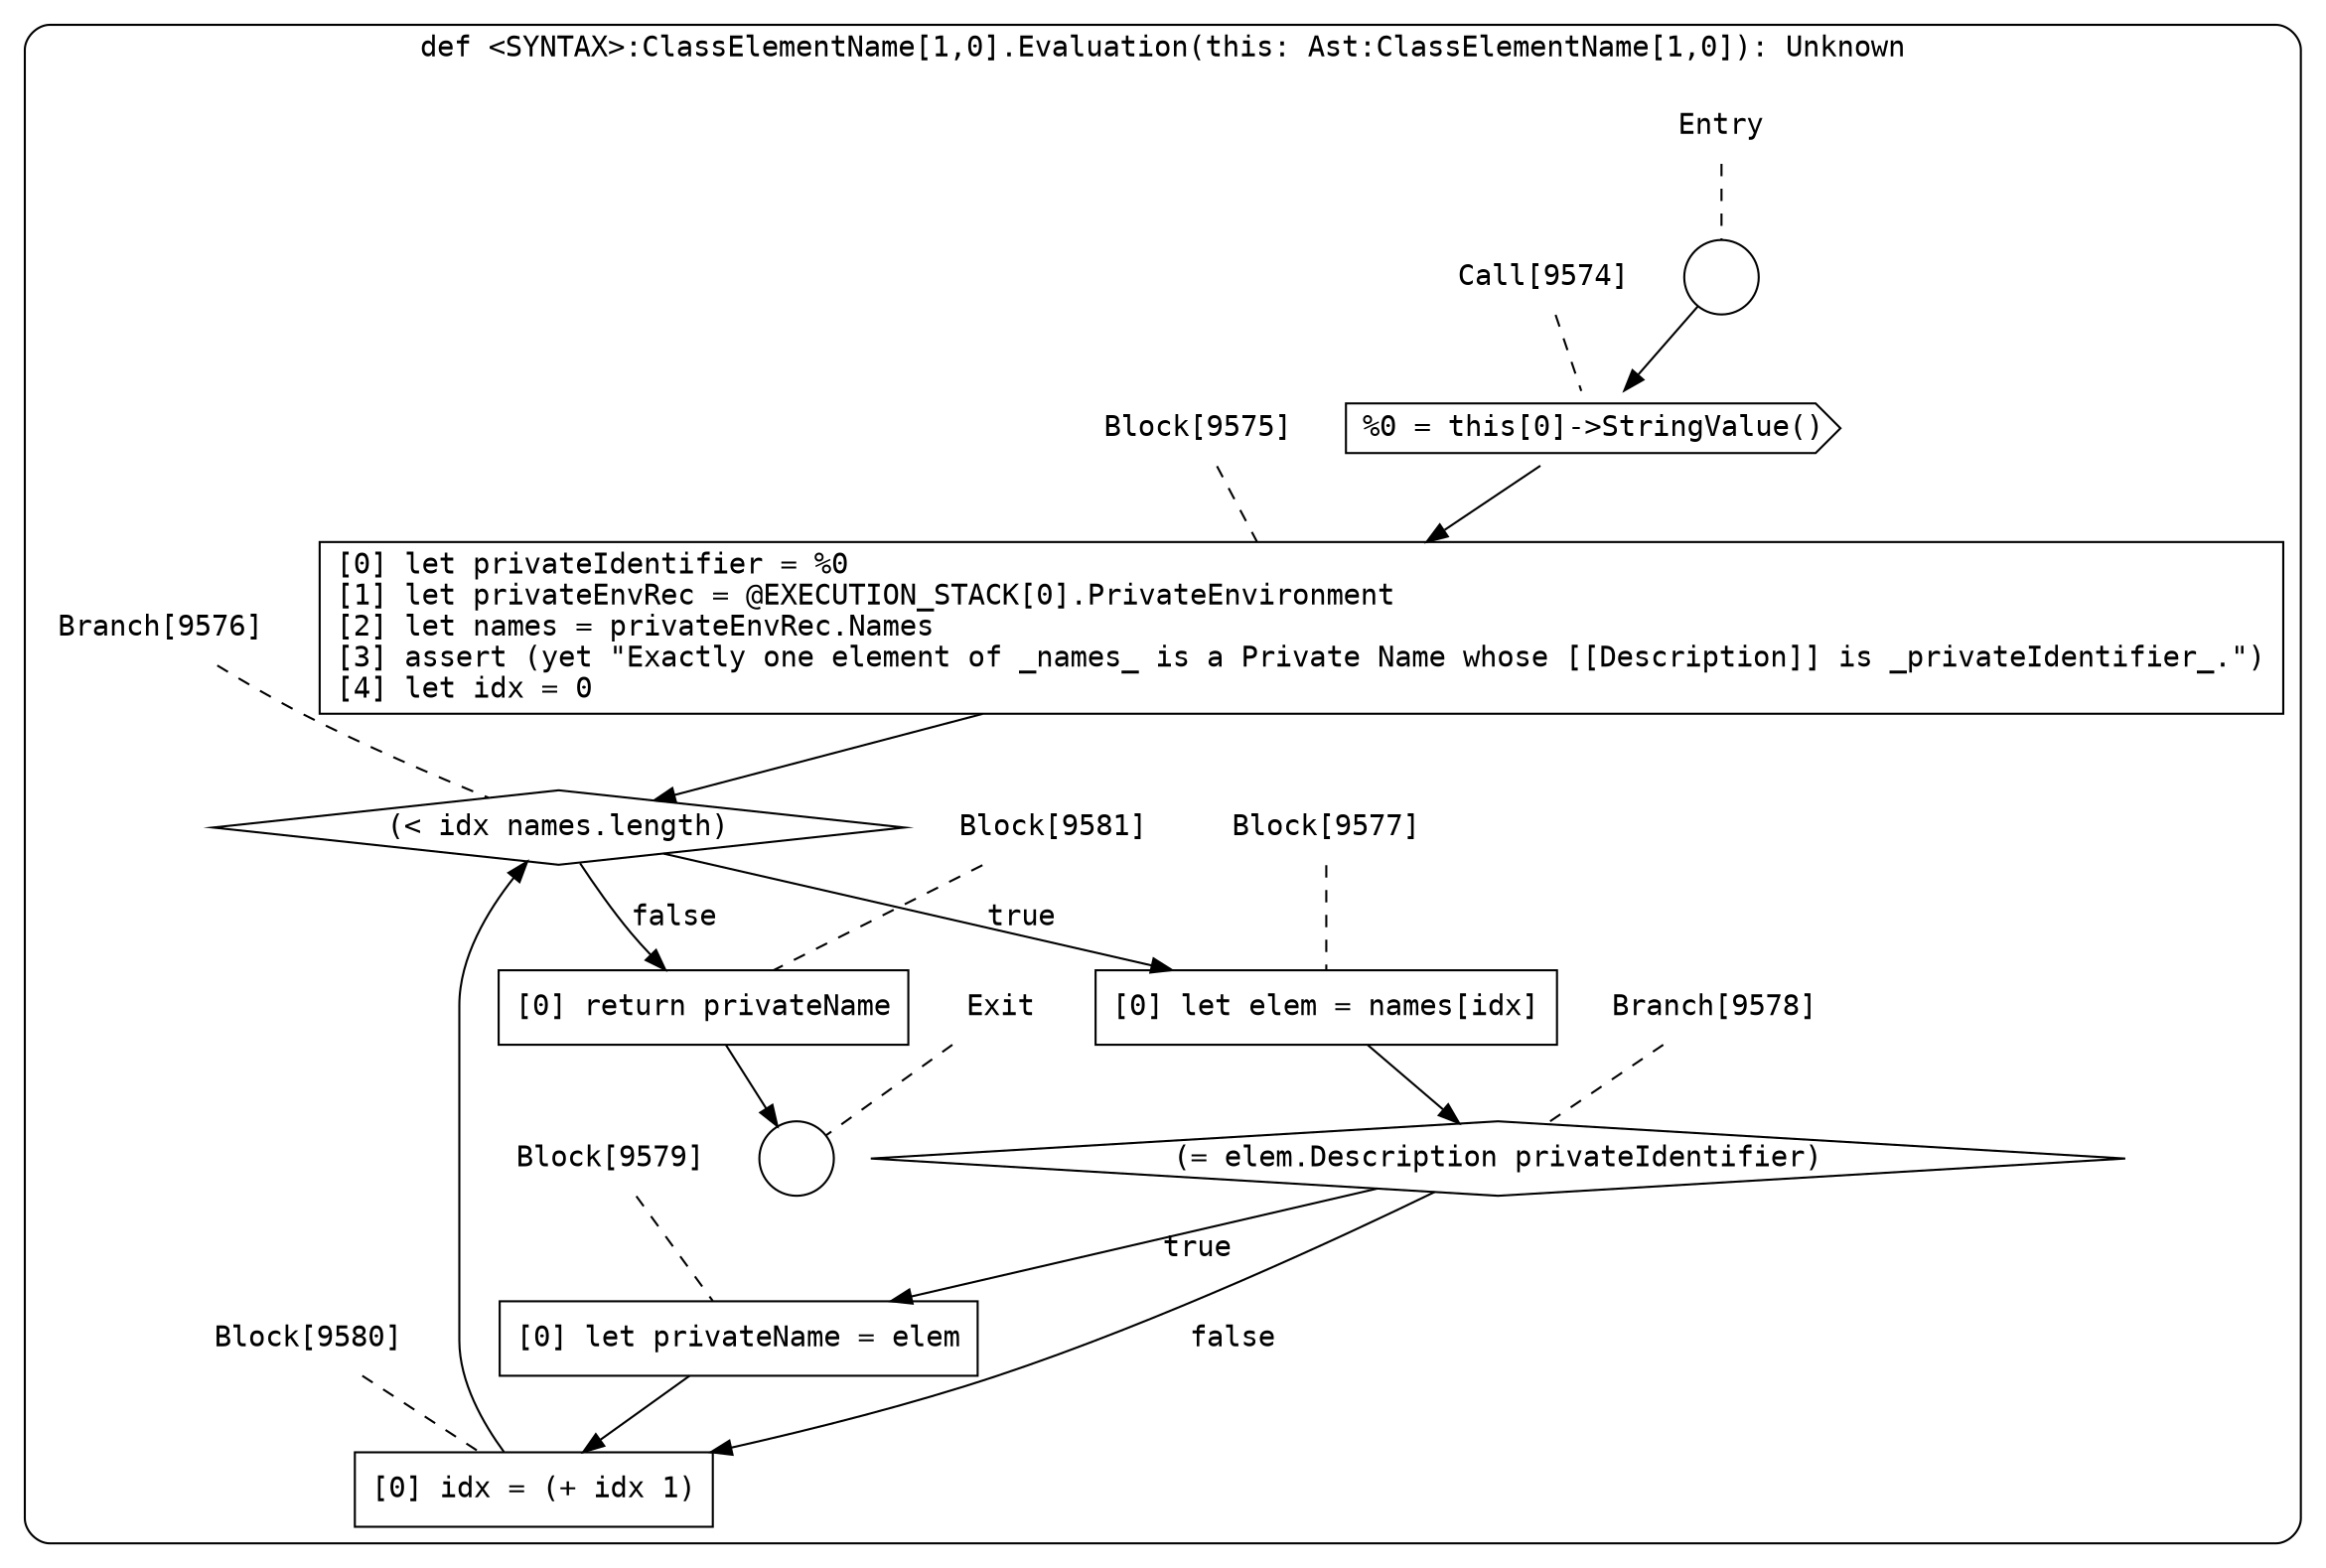 digraph {
  graph [fontname = "Consolas"]
  node [fontname = "Consolas"]
  edge [fontname = "Consolas"]
  subgraph cluster1702 {
    label = "def <SYNTAX>:ClassElementName[1,0].Evaluation(this: Ast:ClassElementName[1,0]): Unknown"
    style = rounded
    cluster1702_entry_name [shape=none, label=<<font color="black">Entry</font>>]
    cluster1702_entry_name -> cluster1702_entry [arrowhead=none, color="black", style=dashed]
    cluster1702_entry [shape=circle label=" " color="black" fillcolor="white" style=filled]
    cluster1702_entry -> node9574 [color="black"]
    cluster1702_exit_name [shape=none, label=<<font color="black">Exit</font>>]
    cluster1702_exit_name -> cluster1702_exit [arrowhead=none, color="black", style=dashed]
    cluster1702_exit [shape=circle label=" " color="black" fillcolor="white" style=filled]
    node9574_name [shape=none, label=<<font color="black">Call[9574]</font>>]
    node9574_name -> node9574 [arrowhead=none, color="black", style=dashed]
    node9574 [shape=cds, label=<<font color="black">%0 = this[0]-&gt;StringValue()</font>> color="black" fillcolor="white", style=filled]
    node9574 -> node9575 [color="black"]
    node9575_name [shape=none, label=<<font color="black">Block[9575]</font>>]
    node9575_name -> node9575 [arrowhead=none, color="black", style=dashed]
    node9575 [shape=box, label=<<font color="black">[0] let privateIdentifier = %0<BR ALIGN="LEFT"/>[1] let privateEnvRec = @EXECUTION_STACK[0].PrivateEnvironment<BR ALIGN="LEFT"/>[2] let names = privateEnvRec.Names<BR ALIGN="LEFT"/>[3] assert (yet &quot;Exactly one element of _names_ is a Private Name whose [[Description]] is _privateIdentifier_.&quot;)<BR ALIGN="LEFT"/>[4] let idx = 0<BR ALIGN="LEFT"/></font>> color="black" fillcolor="white", style=filled]
    node9575 -> node9576 [color="black"]
    node9576_name [shape=none, label=<<font color="black">Branch[9576]</font>>]
    node9576_name -> node9576 [arrowhead=none, color="black", style=dashed]
    node9576 [shape=diamond, label=<<font color="black">(&lt; idx names.length)</font>> color="black" fillcolor="white", style=filled]
    node9576 -> node9577 [label=<<font color="black">true</font>> color="black"]
    node9576 -> node9581 [label=<<font color="black">false</font>> color="black"]
    node9577_name [shape=none, label=<<font color="black">Block[9577]</font>>]
    node9577_name -> node9577 [arrowhead=none, color="black", style=dashed]
    node9577 [shape=box, label=<<font color="black">[0] let elem = names[idx]<BR ALIGN="LEFT"/></font>> color="black" fillcolor="white", style=filled]
    node9577 -> node9578 [color="black"]
    node9581_name [shape=none, label=<<font color="black">Block[9581]</font>>]
    node9581_name -> node9581 [arrowhead=none, color="black", style=dashed]
    node9581 [shape=box, label=<<font color="black">[0] return privateName<BR ALIGN="LEFT"/></font>> color="black" fillcolor="white", style=filled]
    node9581 -> cluster1702_exit [color="black"]
    node9578_name [shape=none, label=<<font color="black">Branch[9578]</font>>]
    node9578_name -> node9578 [arrowhead=none, color="black", style=dashed]
    node9578 [shape=diamond, label=<<font color="black">(= elem.Description privateIdentifier)</font>> color="black" fillcolor="white", style=filled]
    node9578 -> node9579 [label=<<font color="black">true</font>> color="black"]
    node9578 -> node9580 [label=<<font color="black">false</font>> color="black"]
    node9579_name [shape=none, label=<<font color="black">Block[9579]</font>>]
    node9579_name -> node9579 [arrowhead=none, color="black", style=dashed]
    node9579 [shape=box, label=<<font color="black">[0] let privateName = elem<BR ALIGN="LEFT"/></font>> color="black" fillcolor="white", style=filled]
    node9579 -> node9580 [color="black"]
    node9580_name [shape=none, label=<<font color="black">Block[9580]</font>>]
    node9580_name -> node9580 [arrowhead=none, color="black", style=dashed]
    node9580 [shape=box, label=<<font color="black">[0] idx = (+ idx 1)<BR ALIGN="LEFT"/></font>> color="black" fillcolor="white", style=filled]
    node9580 -> node9576 [color="black"]
  }
}